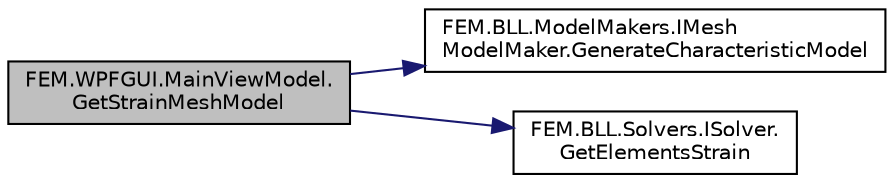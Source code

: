 digraph "FEM.WPFGUI.MainViewModel.GetStrainMeshModel"
{
 // LATEX_PDF_SIZE
  edge [fontname="Helvetica",fontsize="10",labelfontname="Helvetica",labelfontsize="10"];
  node [fontname="Helvetica",fontsize="10",shape=record];
  rankdir="LR";
  Node1 [label="FEM.WPFGUI.MainViewModel.\lGetStrainMeshModel",height=0.2,width=0.4,color="black", fillcolor="grey75", style="filled", fontcolor="black",tooltip=" "];
  Node1 -> Node2 [color="midnightblue",fontsize="10",style="solid",fontname="Helvetica"];
  Node2 [label="FEM.BLL.ModelMakers.IMesh\lModelMaker.GenerateCharacteristicModel",height=0.2,width=0.4,color="black", fillcolor="white", style="filled",URL="$interface_f_e_m_1_1_b_l_l_1_1_model_makers_1_1_i_mesh_model_maker.html#ad10b67671201efc1945018dc9b15916f",tooltip="Вычисляет модель с градиентным окрасом. Градиент показывает изменения характеристики элементов сетки"];
  Node1 -> Node3 [color="midnightblue",fontsize="10",style="solid",fontname="Helvetica"];
  Node3 [label="FEM.BLL.Solvers.ISolver.\lGetElementsStrain",height=0.2,width=0.4,color="black", fillcolor="white", style="filled",URL="$interface_f_e_m_1_1_b_l_l_1_1_solvers_1_1_i_solver.html#afaf3cca0cd65ec4b7df77fd09678d781",tooltip="Вычисляет деформации конечных элементов"];
}
